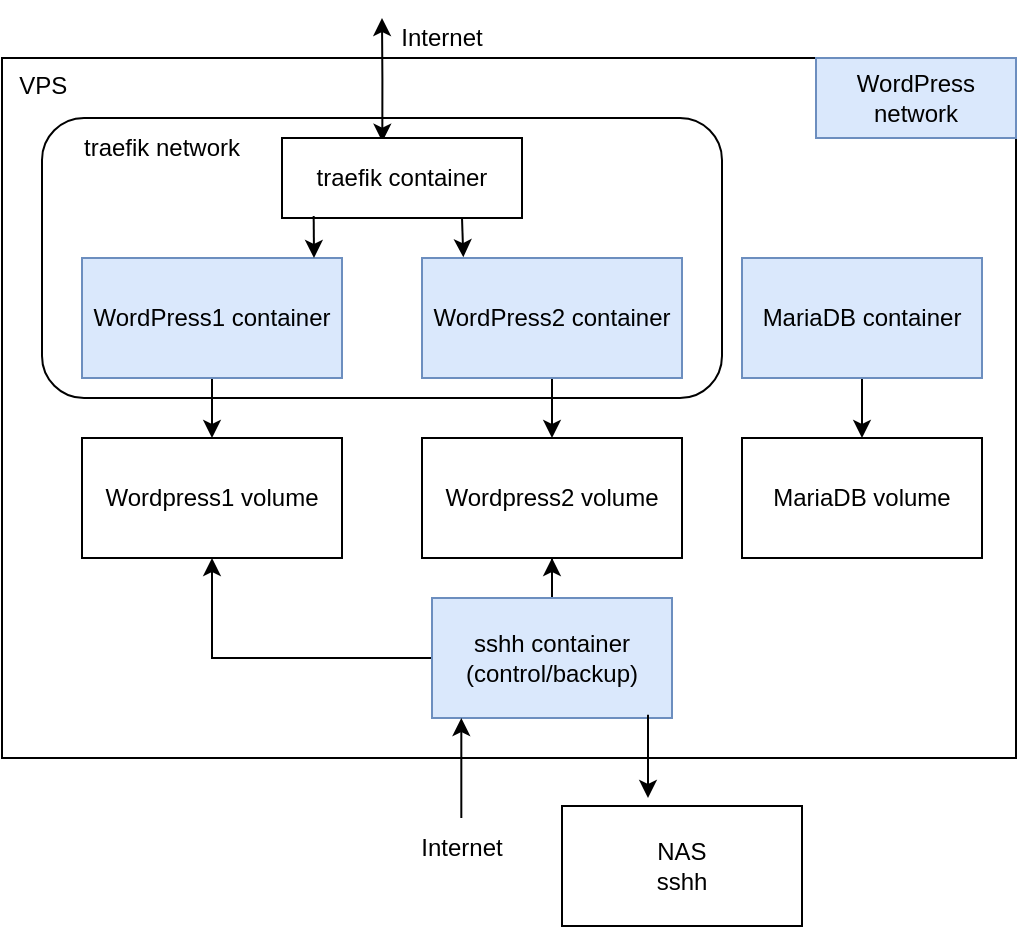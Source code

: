 <mxfile version="26.0.16">
  <diagram name="ページ1" id="8Z2VKhYiXEUIzKb9V4f3">
    <mxGraphModel dx="627" dy="565" grid="1" gridSize="10" guides="1" tooltips="1" connect="1" arrows="1" fold="1" page="1" pageScale="1" pageWidth="583" pageHeight="827" math="0" shadow="0">
      <root>
        <mxCell id="0" />
        <mxCell id="1" parent="0" />
        <mxCell id="UdpplQNyBAar7N5eLsB3-1" value="&amp;nbsp; VPS" style="rounded=0;whiteSpace=wrap;html=1;align=left;verticalAlign=top;" parent="1" vertex="1">
          <mxGeometry x="20" y="30" width="507" height="350" as="geometry" />
        </mxCell>
        <mxCell id="DWRmJ9ecip7LOmy13F98-8" style="edgeStyle=orthogonalEdgeStyle;rounded=0;orthogonalLoop=1;jettySize=auto;html=1;startArrow=classic;startFill=1;exitX=0.418;exitY=0.046;exitDx=0;exitDy=0;exitPerimeter=0;" parent="1" source="NM15qHb1s9pVgVxKMY3R-1" edge="1">
          <mxGeometry relative="1" as="geometry">
            <mxPoint x="210" y="10" as="targetPoint" />
            <Array as="points" />
          </mxGeometry>
        </mxCell>
        <mxCell id="UdpplQNyBAar7N5eLsB3-27" value="" style="rounded=1;whiteSpace=wrap;html=1;fillColor=none;" parent="1" vertex="1">
          <mxGeometry x="40" y="60" width="340" height="140" as="geometry" />
        </mxCell>
        <mxCell id="UdpplQNyBAar7N5eLsB3-11" style="edgeStyle=orthogonalEdgeStyle;rounded=0;orthogonalLoop=1;jettySize=auto;html=1;entryX=0.5;entryY=0;entryDx=0;entryDy=0;" parent="1" source="UdpplQNyBAar7N5eLsB3-3" target="UdpplQNyBAar7N5eLsB3-4" edge="1">
          <mxGeometry relative="1" as="geometry" />
        </mxCell>
        <mxCell id="UdpplQNyBAar7N5eLsB3-3" value="WordPress1 container" style="rounded=0;whiteSpace=wrap;html=1;fillColor=#dae8fc;strokeColor=#6c8ebf;" parent="1" vertex="1">
          <mxGeometry x="60" y="130" width="130" height="60" as="geometry" />
        </mxCell>
        <mxCell id="UdpplQNyBAar7N5eLsB3-4" value="Wordpress1 volume" style="rounded=0;whiteSpace=wrap;html=1;" parent="1" vertex="1">
          <mxGeometry x="60" y="220" width="130" height="60" as="geometry" />
        </mxCell>
        <mxCell id="UdpplQNyBAar7N5eLsB3-22" style="edgeStyle=orthogonalEdgeStyle;rounded=0;orthogonalLoop=1;jettySize=auto;html=1;entryX=0.5;entryY=1;entryDx=0;entryDy=0;" parent="1" source="UdpplQNyBAar7N5eLsB3-12" target="UdpplQNyBAar7N5eLsB3-4" edge="1">
          <mxGeometry relative="1" as="geometry" />
        </mxCell>
        <mxCell id="UdpplQNyBAar7N5eLsB3-26" style="edgeStyle=orthogonalEdgeStyle;rounded=0;orthogonalLoop=1;jettySize=auto;html=1;" parent="1" source="UdpplQNyBAar7N5eLsB3-12" target="UdpplQNyBAar7N5eLsB3-20" edge="1">
          <mxGeometry relative="1" as="geometry" />
        </mxCell>
        <mxCell id="UdpplQNyBAar7N5eLsB3-12" value="sshh container&lt;div&gt;(control/backup)&lt;/div&gt;" style="rounded=0;whiteSpace=wrap;html=1;fillColor=#dae8fc;strokeColor=#6c8ebf;" parent="1" vertex="1">
          <mxGeometry x="235" y="300" width="120" height="60" as="geometry" />
        </mxCell>
        <mxCell id="UdpplQNyBAar7N5eLsB3-14" value="MariaDB volume" style="rounded=0;whiteSpace=wrap;html=1;" parent="1" vertex="1">
          <mxGeometry x="390" y="220" width="120" height="60" as="geometry" />
        </mxCell>
        <mxCell id="DWRmJ9ecip7LOmy13F98-2" style="edgeStyle=orthogonalEdgeStyle;rounded=0;orthogonalLoop=1;jettySize=auto;html=1;entryX=0.5;entryY=0;entryDx=0;entryDy=0;" parent="1" source="UdpplQNyBAar7N5eLsB3-19" target="UdpplQNyBAar7N5eLsB3-20" edge="1">
          <mxGeometry relative="1" as="geometry" />
        </mxCell>
        <mxCell id="UdpplQNyBAar7N5eLsB3-19" value="WordPress2 container" style="rounded=0;whiteSpace=wrap;html=1;fillColor=#dae8fc;strokeColor=#6c8ebf;" parent="1" vertex="1">
          <mxGeometry x="230" y="130" width="130" height="60" as="geometry" />
        </mxCell>
        <mxCell id="UdpplQNyBAar7N5eLsB3-20" value="Wordpress2 volume" style="rounded=0;whiteSpace=wrap;html=1;" parent="1" vertex="1">
          <mxGeometry x="230" y="220" width="130" height="60" as="geometry" />
        </mxCell>
        <mxCell id="UdpplQNyBAar7N5eLsB3-28" value="NAS&lt;div&gt;sshh&lt;/div&gt;" style="rounded=0;whiteSpace=wrap;html=1;" parent="1" vertex="1">
          <mxGeometry x="300" y="404" width="120" height="60" as="geometry" />
        </mxCell>
        <mxCell id="DWRmJ9ecip7LOmy13F98-3" style="edgeStyle=orthogonalEdgeStyle;rounded=0;orthogonalLoop=1;jettySize=auto;html=1;entryX=0.5;entryY=0;entryDx=0;entryDy=0;" parent="1" source="UdpplQNyBAar7N5eLsB3-13" target="UdpplQNyBAar7N5eLsB3-14" edge="1">
          <mxGeometry relative="1" as="geometry" />
        </mxCell>
        <mxCell id="UdpplQNyBAar7N5eLsB3-13" value="MariaDB container" style="rounded=0;whiteSpace=wrap;html=1;fillColor=#dae8fc;strokeColor=#6c8ebf;" parent="1" vertex="1">
          <mxGeometry x="390" y="130" width="120" height="60" as="geometry" />
        </mxCell>
        <mxCell id="DWRmJ9ecip7LOmy13F98-5" value="traefik network" style="text;html=1;align=center;verticalAlign=middle;whiteSpace=wrap;rounded=0;" parent="1" vertex="1">
          <mxGeometry x="30" y="60" width="140" height="30" as="geometry" />
        </mxCell>
        <mxCell id="DWRmJ9ecip7LOmy13F98-9" value="Internet" style="text;html=1;align=center;verticalAlign=middle;whiteSpace=wrap;rounded=0;" parent="1" vertex="1">
          <mxGeometry x="200" y="10" width="80" height="20" as="geometry" />
        </mxCell>
        <mxCell id="DWRmJ9ecip7LOmy13F98-10" value="WordPress network" style="rounded=0;whiteSpace=wrap;html=1;fillColor=#dae8fc;strokeColor=#6c8ebf;" parent="1" vertex="1">
          <mxGeometry x="427" y="30" width="100" height="40" as="geometry" />
        </mxCell>
        <mxCell id="DWRmJ9ecip7LOmy13F98-14" value="" style="endArrow=none;html=1;rounded=0;startArrow=classic;startFill=1;" parent="1" edge="1">
          <mxGeometry width="50" height="50" relative="1" as="geometry">
            <mxPoint x="249.66" y="360" as="sourcePoint" />
            <mxPoint x="249.66" y="410" as="targetPoint" />
          </mxGeometry>
        </mxCell>
        <mxCell id="DWRmJ9ecip7LOmy13F98-15" value="Internet" style="text;html=1;align=center;verticalAlign=middle;whiteSpace=wrap;rounded=0;" parent="1" vertex="1">
          <mxGeometry x="225" y="410" width="50" height="30" as="geometry" />
        </mxCell>
        <mxCell id="DWRmJ9ecip7LOmy13F98-17" style="edgeStyle=orthogonalEdgeStyle;rounded=0;orthogonalLoop=1;jettySize=auto;html=1;exitX=0.9;exitY=0.972;exitDx=0;exitDy=0;exitPerimeter=0;" parent="1" source="UdpplQNyBAar7N5eLsB3-12" edge="1">
          <mxGeometry relative="1" as="geometry">
            <mxPoint x="490" y="460" as="sourcePoint" />
            <mxPoint x="343" y="400" as="targetPoint" />
          </mxGeometry>
        </mxCell>
        <mxCell id="NM15qHb1s9pVgVxKMY3R-1" value="traefik container" style="rounded=0;whiteSpace=wrap;html=1;" vertex="1" parent="1">
          <mxGeometry x="160" y="70" width="120" height="40" as="geometry" />
        </mxCell>
        <mxCell id="NM15qHb1s9pVgVxKMY3R-2" value="" style="endArrow=classic;html=1;rounded=0;exitX=0.132;exitY=0.975;exitDx=0;exitDy=0;exitPerimeter=0;" edge="1" parent="1" source="NM15qHb1s9pVgVxKMY3R-1">
          <mxGeometry width="50" height="50" relative="1" as="geometry">
            <mxPoint x="240" y="240" as="sourcePoint" />
            <mxPoint x="176" y="130" as="targetPoint" />
          </mxGeometry>
        </mxCell>
        <mxCell id="NM15qHb1s9pVgVxKMY3R-4" value="" style="endArrow=classic;html=1;rounded=0;exitX=0.75;exitY=1;exitDx=0;exitDy=0;entryX=0.159;entryY=-0.007;entryDx=0;entryDy=0;entryPerimeter=0;" edge="1" parent="1" source="NM15qHb1s9pVgVxKMY3R-1" target="UdpplQNyBAar7N5eLsB3-19">
          <mxGeometry width="50" height="50" relative="1" as="geometry">
            <mxPoint x="186" y="119" as="sourcePoint" />
            <mxPoint x="186" y="140" as="targetPoint" />
          </mxGeometry>
        </mxCell>
      </root>
    </mxGraphModel>
  </diagram>
</mxfile>
